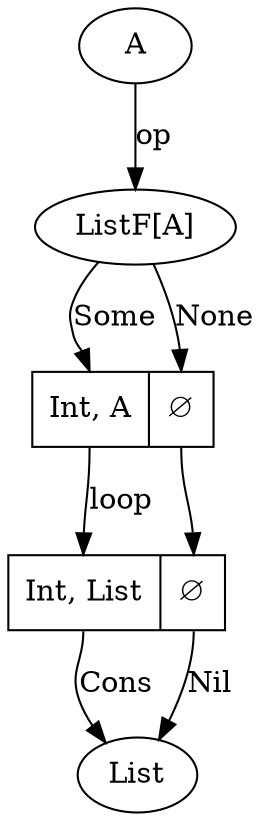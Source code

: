 digraph {
    ListStruct[shape=record label="<cons> Int, List| <nil> ∅"]
    ListStruct2[shape=record label="<cons> Int, A| <nil> ∅" class="disabled"]
    ListFA[label="ListF[A]" class="disabled"]
    A[class="disabled"]
    List

    A                -> ListFA[label=op class="disabled"]
    ListFA           -> ListStruct2:cons[label=Some class="pattern,disabled"]
    ListFA           -> ListStruct2:nil[label=None  class="pattern,disabled"]
    ListStruct2:cons -> ListStruct:cons[label=loop class="disabled"]
    ListStruct2:nil  -> ListStruct:nil[class="disabled"]
    ListStruct:cons  -> List[label="Cons" class="pattern"]
    ListStruct:nil   -> List[label="Nil" class="pattern"]
}
